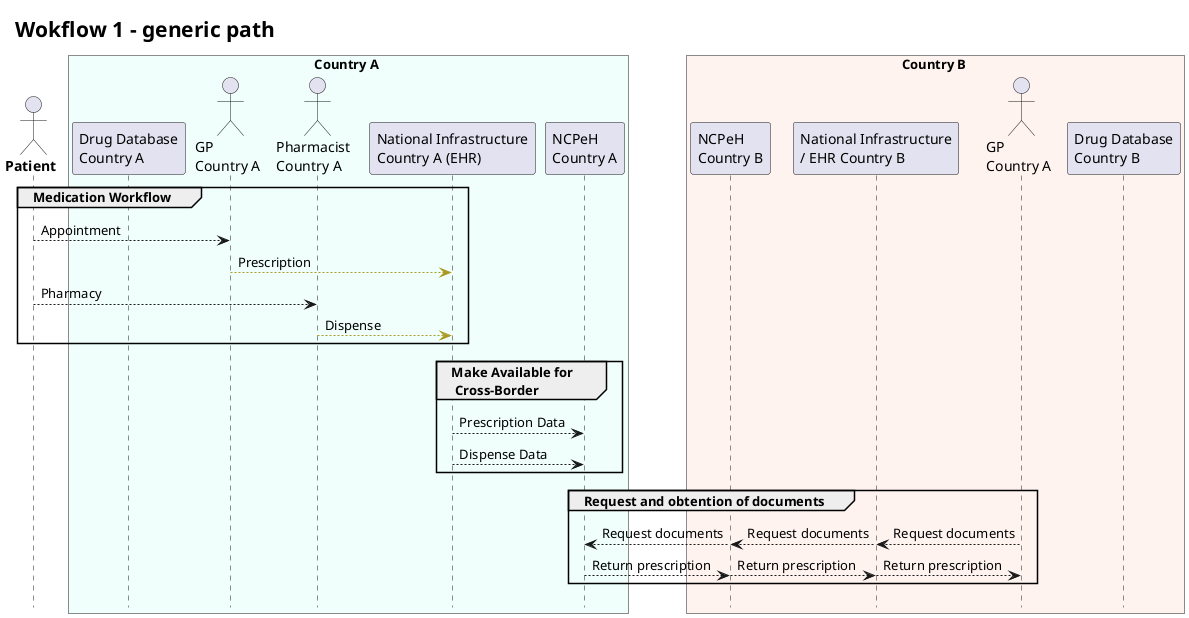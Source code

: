 @startuml
'!include ./style.iuml
!pragma teoz true
hide footbox
skinparam CaptionBorderThickness 13
skinparam TitleFontSize 21

skinparam DefaultTextAlignment left

title Wokflow 1 - generic path

actor "**Patient**" as P


box Country A #F0FFFC
participant "Drug Database\nCountry A" as MPDA 
actor "GP \nCountry A" as GPA
actor "Pharmacist \nCountry A" as PA
participant "National Infrastructure\nCountry A (EHR)" as EHRA
participant "NCPeH\nCountry A" as NCA.A
end box

box Country B #FFF3F0
participant "NCPeH\nCountry B" as NCA.B
participant "National Infrastructure\n/ EHR Country B" as EHRB
actor "GP \nCountry A" as GPB
participant "Drug Database\nCountry B" as MPDB
end box



group Medication Workflow
P --> GPA: Appointment
GPA -[#A92]-> EHRA : Prescription
P --> PA: Pharmacy
PA -[#A92]-> EHRA : Dispense
end

group Make Available for \n Cross-Border
EHRA --> NCA.A: Prescription Data
EHRA --> NCA.A: Dispense Data
end

group Request and obtention of documents
GPB --> EHRB: Request documents
& EHRB --> NCA.B: Request documents
& NCA.B --> NCA.A: Request documents
NCA.A --> NCA.B : Return prescription
& NCA.B --> EHRB : Return prescription
& EHRB --> GPB : Return prescription
deactivate NCA.A
end


@enduml
